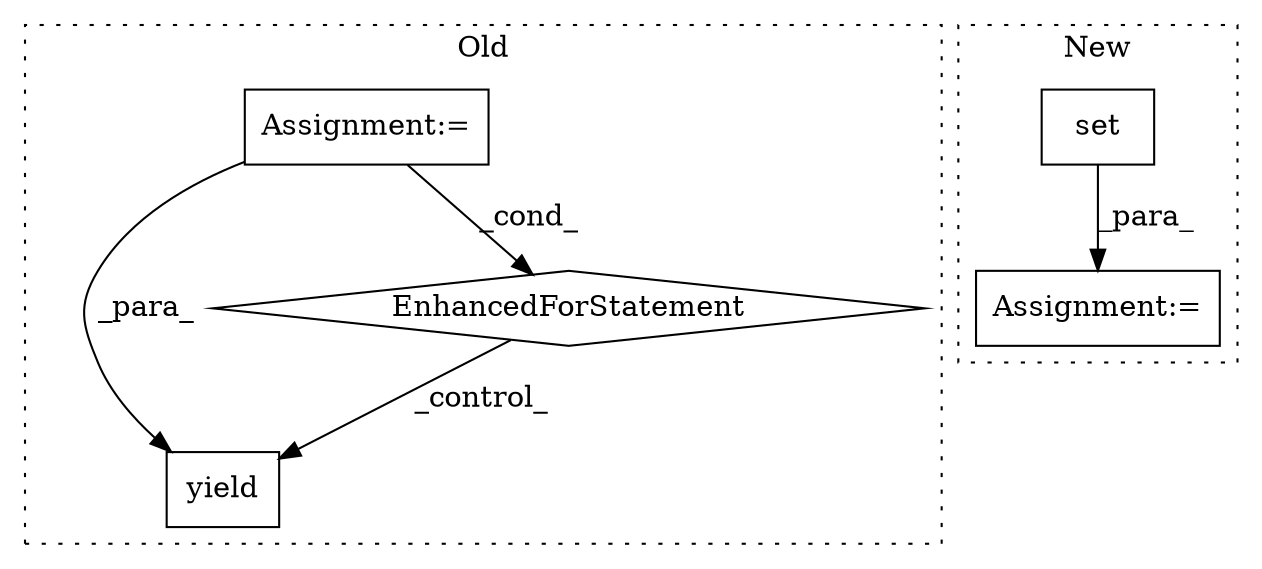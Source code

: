 digraph G {
subgraph cluster0 {
1 [label="yield" a="112" s="19279" l="14" shape="box"];
4 [label="Assignment:=" a="7" s="18909" l="38" shape="box"];
5 [label="EnhancedForStatement" a="70" s="19132,19269" l="63,2" shape="diamond"];
label = "Old";
style="dotted";
}
subgraph cluster1 {
2 [label="set" a="32" s="18740,18747" l="4,1" shape="box"];
3 [label="Assignment:=" a="7" s="18739" l="1" shape="box"];
label = "New";
style="dotted";
}
2 -> 3 [label="_para_"];
4 -> 1 [label="_para_"];
4 -> 5 [label="_cond_"];
5 -> 1 [label="_control_"];
}